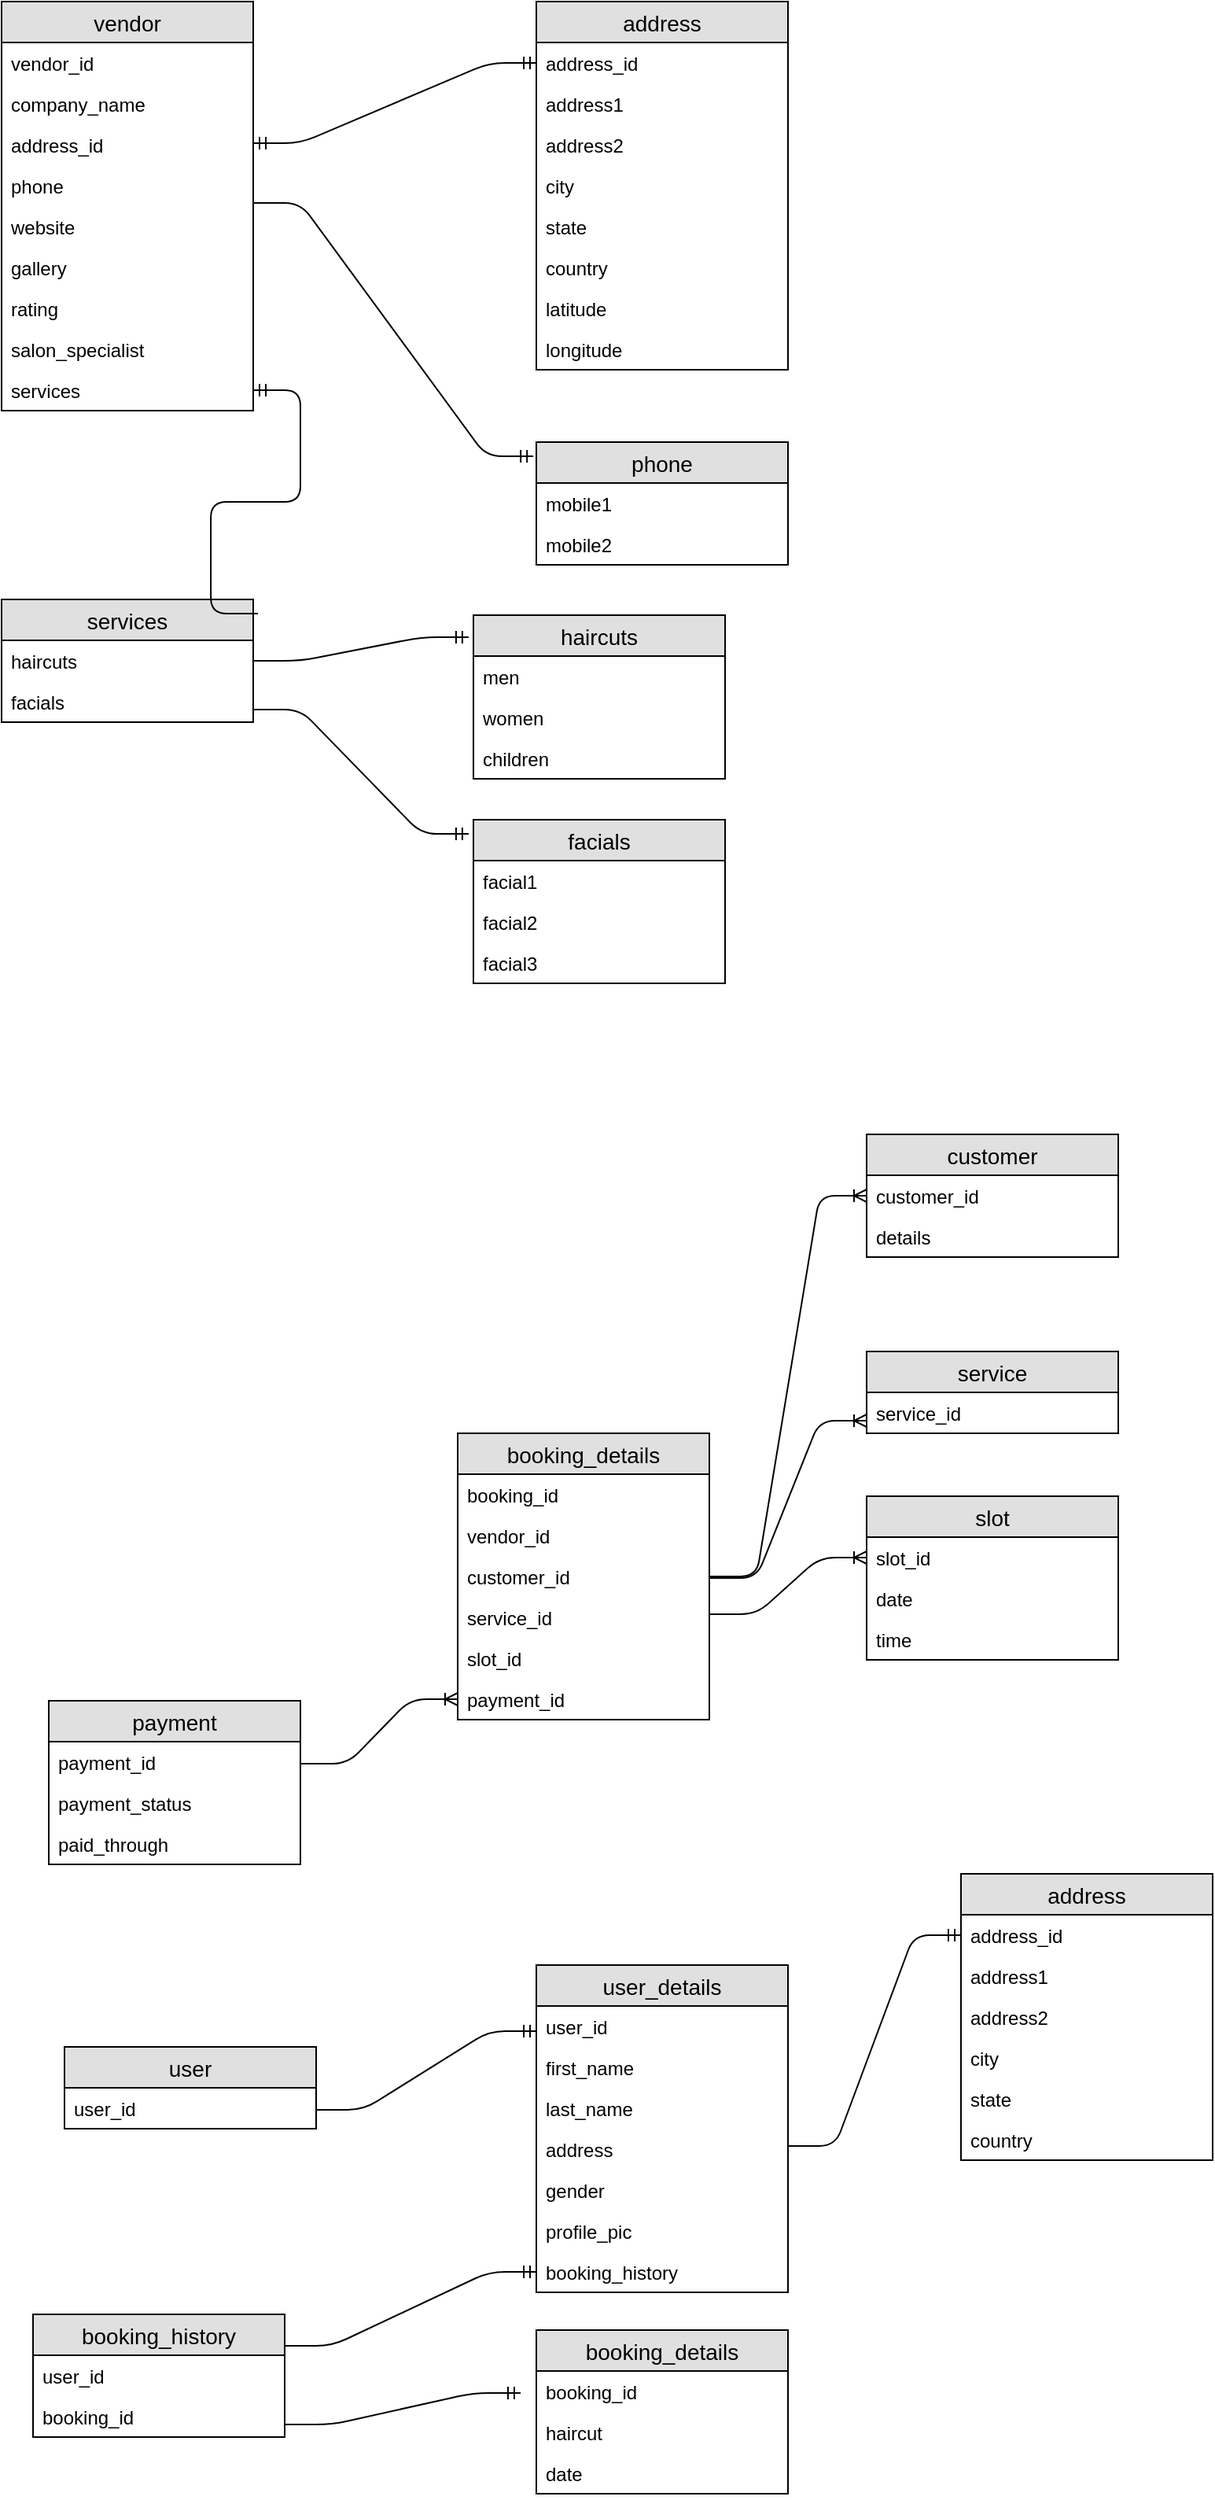 <mxfile version="12.3.3" type="github" pages="1">
  <diagram id="6Ot24iPqNrYB9kydtLQv" name="Page-1">
    <mxGraphModel dx="1186" dy="687" grid="1" gridSize="10" guides="1" tooltips="1" connect="1" arrows="1" fold="1" page="1" pageScale="1" pageWidth="850" pageHeight="1100" math="0" shadow="0">
      <root>
        <mxCell id="0"/>
        <mxCell id="1" parent="0"/>
        <mxCell id="uFHZn2Cr9thE2j85Ta_8-3" value="vendor" style="swimlane;fontStyle=0;childLayout=stackLayout;horizontal=1;startSize=26;fillColor=#e0e0e0;horizontalStack=0;resizeParent=1;resizeParentMax=0;resizeLast=0;collapsible=1;marginBottom=0;swimlaneFillColor=#ffffff;align=center;fontSize=14;" vertex="1" parent="1">
          <mxGeometry x="20" y="20" width="160" height="260" as="geometry"/>
        </mxCell>
        <mxCell id="uFHZn2Cr9thE2j85Ta_8-4" value="vendor_id&#xa;" style="text;strokeColor=none;fillColor=none;spacingLeft=4;spacingRight=4;overflow=hidden;rotatable=0;points=[[0,0.5],[1,0.5]];portConstraint=eastwest;fontSize=12;" vertex="1" parent="uFHZn2Cr9thE2j85Ta_8-3">
          <mxGeometry y="26" width="160" height="26" as="geometry"/>
        </mxCell>
        <mxCell id="uFHZn2Cr9thE2j85Ta_8-5" value="company_name" style="text;strokeColor=none;fillColor=none;spacingLeft=4;spacingRight=4;overflow=hidden;rotatable=0;points=[[0,0.5],[1,0.5]];portConstraint=eastwest;fontSize=12;" vertex="1" parent="uFHZn2Cr9thE2j85Ta_8-3">
          <mxGeometry y="52" width="160" height="26" as="geometry"/>
        </mxCell>
        <mxCell id="uFHZn2Cr9thE2j85Ta_8-6" value="address_id&#xa;" style="text;strokeColor=none;fillColor=none;spacingLeft=4;spacingRight=4;overflow=hidden;rotatable=0;points=[[0,0.5],[1,0.5]];portConstraint=eastwest;fontSize=12;" vertex="1" parent="uFHZn2Cr9thE2j85Ta_8-3">
          <mxGeometry y="78" width="160" height="26" as="geometry"/>
        </mxCell>
        <mxCell id="uFHZn2Cr9thE2j85Ta_8-7" value="phone" style="text;strokeColor=none;fillColor=none;spacingLeft=4;spacingRight=4;overflow=hidden;rotatable=0;points=[[0,0.5],[1,0.5]];portConstraint=eastwest;fontSize=12;" vertex="1" parent="uFHZn2Cr9thE2j85Ta_8-3">
          <mxGeometry y="104" width="160" height="26" as="geometry"/>
        </mxCell>
        <mxCell id="uFHZn2Cr9thE2j85Ta_8-22" value="website&#xa;" style="text;strokeColor=none;fillColor=none;spacingLeft=4;spacingRight=4;overflow=hidden;rotatable=0;points=[[0,0.5],[1,0.5]];portConstraint=eastwest;fontSize=12;" vertex="1" parent="uFHZn2Cr9thE2j85Ta_8-3">
          <mxGeometry y="130" width="160" height="26" as="geometry"/>
        </mxCell>
        <mxCell id="uFHZn2Cr9thE2j85Ta_8-54" value="gallery&#xa;" style="text;strokeColor=none;fillColor=none;spacingLeft=4;spacingRight=4;overflow=hidden;rotatable=0;points=[[0,0.5],[1,0.5]];portConstraint=eastwest;fontSize=12;" vertex="1" parent="uFHZn2Cr9thE2j85Ta_8-3">
          <mxGeometry y="156" width="160" height="26" as="geometry"/>
        </mxCell>
        <mxCell id="uFHZn2Cr9thE2j85Ta_8-55" value="rating" style="text;strokeColor=none;fillColor=none;spacingLeft=4;spacingRight=4;overflow=hidden;rotatable=0;points=[[0,0.5],[1,0.5]];portConstraint=eastwest;fontSize=12;" vertex="1" parent="uFHZn2Cr9thE2j85Ta_8-3">
          <mxGeometry y="182" width="160" height="26" as="geometry"/>
        </mxCell>
        <mxCell id="uFHZn2Cr9thE2j85Ta_8-56" value="salon_specialist" style="text;strokeColor=none;fillColor=none;spacingLeft=4;spacingRight=4;overflow=hidden;rotatable=0;points=[[0,0.5],[1,0.5]];portConstraint=eastwest;fontSize=12;" vertex="1" parent="uFHZn2Cr9thE2j85Ta_8-3">
          <mxGeometry y="208" width="160" height="26" as="geometry"/>
        </mxCell>
        <mxCell id="uFHZn2Cr9thE2j85Ta_8-32" value="services" style="text;strokeColor=none;fillColor=none;spacingLeft=4;spacingRight=4;overflow=hidden;rotatable=0;points=[[0,0.5],[1,0.5]];portConstraint=eastwest;fontSize=12;" vertex="1" parent="uFHZn2Cr9thE2j85Ta_8-3">
          <mxGeometry y="234" width="160" height="26" as="geometry"/>
        </mxCell>
        <mxCell id="uFHZn2Cr9thE2j85Ta_8-8" value="address" style="swimlane;fontStyle=0;childLayout=stackLayout;horizontal=1;startSize=26;fillColor=#e0e0e0;horizontalStack=0;resizeParent=1;resizeParentMax=0;resizeLast=0;collapsible=1;marginBottom=0;swimlaneFillColor=#ffffff;align=center;fontSize=14;" vertex="1" parent="1">
          <mxGeometry x="360" y="20" width="160" height="234" as="geometry"/>
        </mxCell>
        <mxCell id="uFHZn2Cr9thE2j85Ta_8-9" value="address_id&#xa;" style="text;strokeColor=none;fillColor=none;spacingLeft=4;spacingRight=4;overflow=hidden;rotatable=0;points=[[0,0.5],[1,0.5]];portConstraint=eastwest;fontSize=12;" vertex="1" parent="uFHZn2Cr9thE2j85Ta_8-8">
          <mxGeometry y="26" width="160" height="26" as="geometry"/>
        </mxCell>
        <mxCell id="uFHZn2Cr9thE2j85Ta_8-10" value="address1" style="text;strokeColor=none;fillColor=none;spacingLeft=4;spacingRight=4;overflow=hidden;rotatable=0;points=[[0,0.5],[1,0.5]];portConstraint=eastwest;fontSize=12;" vertex="1" parent="uFHZn2Cr9thE2j85Ta_8-8">
          <mxGeometry y="52" width="160" height="26" as="geometry"/>
        </mxCell>
        <mxCell id="uFHZn2Cr9thE2j85Ta_8-11" value="address2&#xa;" style="text;strokeColor=none;fillColor=none;spacingLeft=4;spacingRight=4;overflow=hidden;rotatable=0;points=[[0,0.5],[1,0.5]];portConstraint=eastwest;fontSize=12;" vertex="1" parent="uFHZn2Cr9thE2j85Ta_8-8">
          <mxGeometry y="78" width="160" height="26" as="geometry"/>
        </mxCell>
        <mxCell id="uFHZn2Cr9thE2j85Ta_8-12" value="city&#xa;" style="text;strokeColor=none;fillColor=none;spacingLeft=4;spacingRight=4;overflow=hidden;rotatable=0;points=[[0,0.5],[1,0.5]];portConstraint=eastwest;fontSize=12;" vertex="1" parent="uFHZn2Cr9thE2j85Ta_8-8">
          <mxGeometry y="104" width="160" height="26" as="geometry"/>
        </mxCell>
        <mxCell id="uFHZn2Cr9thE2j85Ta_8-13" value="state&#xa;" style="text;strokeColor=none;fillColor=none;spacingLeft=4;spacingRight=4;overflow=hidden;rotatable=0;points=[[0,0.5],[1,0.5]];portConstraint=eastwest;fontSize=12;" vertex="1" parent="uFHZn2Cr9thE2j85Ta_8-8">
          <mxGeometry y="130" width="160" height="26" as="geometry"/>
        </mxCell>
        <mxCell id="uFHZn2Cr9thE2j85Ta_8-17" value="country" style="text;strokeColor=none;fillColor=none;spacingLeft=4;spacingRight=4;overflow=hidden;rotatable=0;points=[[0,0.5],[1,0.5]];portConstraint=eastwest;fontSize=12;" vertex="1" parent="uFHZn2Cr9thE2j85Ta_8-8">
          <mxGeometry y="156" width="160" height="26" as="geometry"/>
        </mxCell>
        <mxCell id="uFHZn2Cr9thE2j85Ta_8-14" value="latitude" style="text;strokeColor=none;fillColor=none;spacingLeft=4;spacingRight=4;overflow=hidden;rotatable=0;points=[[0,0.5],[1,0.5]];portConstraint=eastwest;fontSize=12;" vertex="1" parent="uFHZn2Cr9thE2j85Ta_8-8">
          <mxGeometry y="182" width="160" height="26" as="geometry"/>
        </mxCell>
        <mxCell id="uFHZn2Cr9thE2j85Ta_8-15" value="longitude&#xa;" style="text;strokeColor=none;fillColor=none;spacingLeft=4;spacingRight=4;overflow=hidden;rotatable=0;points=[[0,0.5],[1,0.5]];portConstraint=eastwest;fontSize=12;" vertex="1" parent="uFHZn2Cr9thE2j85Ta_8-8">
          <mxGeometry y="208" width="160" height="26" as="geometry"/>
        </mxCell>
        <mxCell id="uFHZn2Cr9thE2j85Ta_8-18" value="phone" style="swimlane;fontStyle=0;childLayout=stackLayout;horizontal=1;startSize=26;fillColor=#e0e0e0;horizontalStack=0;resizeParent=1;resizeParentMax=0;resizeLast=0;collapsible=1;marginBottom=0;swimlaneFillColor=#ffffff;align=center;fontSize=14;" vertex="1" parent="1">
          <mxGeometry x="360" y="300" width="160" height="78" as="geometry"/>
        </mxCell>
        <mxCell id="uFHZn2Cr9thE2j85Ta_8-19" value="mobile1&#xa;" style="text;strokeColor=none;fillColor=none;spacingLeft=4;spacingRight=4;overflow=hidden;rotatable=0;points=[[0,0.5],[1,0.5]];portConstraint=eastwest;fontSize=12;" vertex="1" parent="uFHZn2Cr9thE2j85Ta_8-18">
          <mxGeometry y="26" width="160" height="26" as="geometry"/>
        </mxCell>
        <mxCell id="uFHZn2Cr9thE2j85Ta_8-20" value="mobile2&#xa;" style="text;strokeColor=none;fillColor=none;spacingLeft=4;spacingRight=4;overflow=hidden;rotatable=0;points=[[0,0.5],[1,0.5]];portConstraint=eastwest;fontSize=12;" vertex="1" parent="uFHZn2Cr9thE2j85Ta_8-18">
          <mxGeometry y="52" width="160" height="26" as="geometry"/>
        </mxCell>
        <mxCell id="uFHZn2Cr9thE2j85Ta_8-26" value="" style="edgeStyle=entityRelationEdgeStyle;fontSize=12;html=1;endArrow=ERmandOne;startArrow=ERmandOne;entryX=0;entryY=0.5;entryDx=0;entryDy=0;" edge="1" parent="1" target="uFHZn2Cr9thE2j85Ta_8-9">
          <mxGeometry width="100" height="100" relative="1" as="geometry">
            <mxPoint x="180" y="110" as="sourcePoint"/>
            <mxPoint x="280" y="10" as="targetPoint"/>
          </mxGeometry>
        </mxCell>
        <mxCell id="uFHZn2Cr9thE2j85Ta_8-27" value="" style="edgeStyle=entityRelationEdgeStyle;fontSize=12;html=1;endArrow=ERmandOne;entryX=-0.012;entryY=0.115;entryDx=0;entryDy=0;entryPerimeter=0;" edge="1" parent="1" target="uFHZn2Cr9thE2j85Ta_8-18">
          <mxGeometry width="100" height="100" relative="1" as="geometry">
            <mxPoint x="180" y="148" as="sourcePoint"/>
            <mxPoint x="350" y="310" as="targetPoint"/>
          </mxGeometry>
        </mxCell>
        <mxCell id="uFHZn2Cr9thE2j85Ta_8-28" value="services" style="swimlane;fontStyle=0;childLayout=stackLayout;horizontal=1;startSize=26;fillColor=#e0e0e0;horizontalStack=0;resizeParent=1;resizeParentMax=0;resizeLast=0;collapsible=1;marginBottom=0;swimlaneFillColor=#ffffff;align=center;fontSize=14;" vertex="1" parent="1">
          <mxGeometry x="20" y="400" width="160" height="78" as="geometry"/>
        </mxCell>
        <mxCell id="uFHZn2Cr9thE2j85Ta_8-29" value="haircuts&#xa;" style="text;strokeColor=none;fillColor=none;spacingLeft=4;spacingRight=4;overflow=hidden;rotatable=0;points=[[0,0.5],[1,0.5]];portConstraint=eastwest;fontSize=12;" vertex="1" parent="uFHZn2Cr9thE2j85Ta_8-28">
          <mxGeometry y="26" width="160" height="26" as="geometry"/>
        </mxCell>
        <mxCell id="uFHZn2Cr9thE2j85Ta_8-30" value="facials" style="text;strokeColor=none;fillColor=none;spacingLeft=4;spacingRight=4;overflow=hidden;rotatable=0;points=[[0,0.5],[1,0.5]];portConstraint=eastwest;fontSize=12;" vertex="1" parent="uFHZn2Cr9thE2j85Ta_8-28">
          <mxGeometry y="52" width="160" height="26" as="geometry"/>
        </mxCell>
        <mxCell id="uFHZn2Cr9thE2j85Ta_8-33" value="" style="edgeStyle=entityRelationEdgeStyle;fontSize=12;html=1;endArrow=ERmandOne;exitX=1.019;exitY=0.115;exitDx=0;exitDy=0;exitPerimeter=0;" edge="1" parent="1" source="uFHZn2Cr9thE2j85Ta_8-28" target="uFHZn2Cr9thE2j85Ta_8-32">
          <mxGeometry width="100" height="100" relative="1" as="geometry">
            <mxPoint x="190" y="410" as="sourcePoint"/>
            <mxPoint x="20" y="190" as="targetPoint"/>
          </mxGeometry>
        </mxCell>
        <mxCell id="uFHZn2Cr9thE2j85Ta_8-34" value="haircuts" style="swimlane;fontStyle=0;childLayout=stackLayout;horizontal=1;startSize=26;fillColor=#e0e0e0;horizontalStack=0;resizeParent=1;resizeParentMax=0;resizeLast=0;collapsible=1;marginBottom=0;swimlaneFillColor=#ffffff;align=center;fontSize=14;" vertex="1" parent="1">
          <mxGeometry x="320" y="410" width="160" height="104" as="geometry"/>
        </mxCell>
        <mxCell id="uFHZn2Cr9thE2j85Ta_8-35" value="men" style="text;strokeColor=none;fillColor=none;spacingLeft=4;spacingRight=4;overflow=hidden;rotatable=0;points=[[0,0.5],[1,0.5]];portConstraint=eastwest;fontSize=12;" vertex="1" parent="uFHZn2Cr9thE2j85Ta_8-34">
          <mxGeometry y="26" width="160" height="26" as="geometry"/>
        </mxCell>
        <mxCell id="uFHZn2Cr9thE2j85Ta_8-36" value="women" style="text;strokeColor=none;fillColor=none;spacingLeft=4;spacingRight=4;overflow=hidden;rotatable=0;points=[[0,0.5],[1,0.5]];portConstraint=eastwest;fontSize=12;" vertex="1" parent="uFHZn2Cr9thE2j85Ta_8-34">
          <mxGeometry y="52" width="160" height="26" as="geometry"/>
        </mxCell>
        <mxCell id="uFHZn2Cr9thE2j85Ta_8-37" value="children&#xa;" style="text;strokeColor=none;fillColor=none;spacingLeft=4;spacingRight=4;overflow=hidden;rotatable=0;points=[[0,0.5],[1,0.5]];portConstraint=eastwest;fontSize=12;" vertex="1" parent="uFHZn2Cr9thE2j85Ta_8-34">
          <mxGeometry y="78" width="160" height="26" as="geometry"/>
        </mxCell>
        <mxCell id="uFHZn2Cr9thE2j85Ta_8-38" value="facials" style="swimlane;fontStyle=0;childLayout=stackLayout;horizontal=1;startSize=26;fillColor=#e0e0e0;horizontalStack=0;resizeParent=1;resizeParentMax=0;resizeLast=0;collapsible=1;marginBottom=0;swimlaneFillColor=#ffffff;align=center;fontSize=14;" vertex="1" parent="1">
          <mxGeometry x="320" y="540" width="160" height="104" as="geometry"/>
        </mxCell>
        <mxCell id="uFHZn2Cr9thE2j85Ta_8-39" value="facial1&#xa;" style="text;strokeColor=none;fillColor=none;spacingLeft=4;spacingRight=4;overflow=hidden;rotatable=0;points=[[0,0.5],[1,0.5]];portConstraint=eastwest;fontSize=12;" vertex="1" parent="uFHZn2Cr9thE2j85Ta_8-38">
          <mxGeometry y="26" width="160" height="26" as="geometry"/>
        </mxCell>
        <mxCell id="uFHZn2Cr9thE2j85Ta_8-40" value="facial2" style="text;strokeColor=none;fillColor=none;spacingLeft=4;spacingRight=4;overflow=hidden;rotatable=0;points=[[0,0.5],[1,0.5]];portConstraint=eastwest;fontSize=12;" vertex="1" parent="uFHZn2Cr9thE2j85Ta_8-38">
          <mxGeometry y="52" width="160" height="26" as="geometry"/>
        </mxCell>
        <mxCell id="uFHZn2Cr9thE2j85Ta_8-41" value="facial3&#xa;" style="text;strokeColor=none;fillColor=none;spacingLeft=4;spacingRight=4;overflow=hidden;rotatable=0;points=[[0,0.5],[1,0.5]];portConstraint=eastwest;fontSize=12;" vertex="1" parent="uFHZn2Cr9thE2j85Ta_8-38">
          <mxGeometry y="78" width="160" height="26" as="geometry"/>
        </mxCell>
        <mxCell id="uFHZn2Cr9thE2j85Ta_8-42" value="" style="edgeStyle=entityRelationEdgeStyle;fontSize=12;html=1;endArrow=ERmandOne;entryX=-0.019;entryY=0.135;entryDx=0;entryDy=0;entryPerimeter=0;" edge="1" parent="1" target="uFHZn2Cr9thE2j85Ta_8-34">
          <mxGeometry width="100" height="100" relative="1" as="geometry">
            <mxPoint x="180" y="439" as="sourcePoint"/>
            <mxPoint x="280" y="339" as="targetPoint"/>
          </mxGeometry>
        </mxCell>
        <mxCell id="uFHZn2Cr9thE2j85Ta_8-43" value="" style="edgeStyle=entityRelationEdgeStyle;fontSize=12;html=1;endArrow=ERmandOne;entryX=-0.019;entryY=0.087;entryDx=0;entryDy=0;entryPerimeter=0;" edge="1" parent="1" target="uFHZn2Cr9thE2j85Ta_8-38">
          <mxGeometry width="100" height="100" relative="1" as="geometry">
            <mxPoint x="180" y="470" as="sourcePoint"/>
            <mxPoint x="310" y="550" as="targetPoint"/>
          </mxGeometry>
        </mxCell>
        <mxCell id="uFHZn2Cr9thE2j85Ta_8-49" value="booking_details" style="swimlane;fontStyle=0;childLayout=stackLayout;horizontal=1;startSize=26;fillColor=#e0e0e0;horizontalStack=0;resizeParent=1;resizeParentMax=0;resizeLast=0;collapsible=1;marginBottom=0;swimlaneFillColor=#ffffff;align=center;fontSize=14;" vertex="1" parent="1">
          <mxGeometry x="310" y="930" width="160" height="182" as="geometry"/>
        </mxCell>
        <mxCell id="uFHZn2Cr9thE2j85Ta_8-86" value="booking_id" style="text;strokeColor=none;fillColor=none;spacingLeft=4;spacingRight=4;overflow=hidden;rotatable=0;points=[[0,0.5],[1,0.5]];portConstraint=eastwest;fontSize=12;" vertex="1" parent="uFHZn2Cr9thE2j85Ta_8-49">
          <mxGeometry y="26" width="160" height="26" as="geometry"/>
        </mxCell>
        <mxCell id="uFHZn2Cr9thE2j85Ta_8-50" value="vendor_id" style="text;strokeColor=none;fillColor=none;spacingLeft=4;spacingRight=4;overflow=hidden;rotatable=0;points=[[0,0.5],[1,0.5]];portConstraint=eastwest;fontSize=12;" vertex="1" parent="uFHZn2Cr9thE2j85Ta_8-49">
          <mxGeometry y="52" width="160" height="26" as="geometry"/>
        </mxCell>
        <mxCell id="uFHZn2Cr9thE2j85Ta_8-51" value="customer_id" style="text;strokeColor=none;fillColor=none;spacingLeft=4;spacingRight=4;overflow=hidden;rotatable=0;points=[[0,0.5],[1,0.5]];portConstraint=eastwest;fontSize=12;" vertex="1" parent="uFHZn2Cr9thE2j85Ta_8-49">
          <mxGeometry y="78" width="160" height="26" as="geometry"/>
        </mxCell>
        <mxCell id="uFHZn2Cr9thE2j85Ta_8-70" value="service_id&#xa;" style="text;strokeColor=none;fillColor=none;spacingLeft=4;spacingRight=4;overflow=hidden;rotatable=0;points=[[0,0.5],[1,0.5]];portConstraint=eastwest;fontSize=12;" vertex="1" parent="uFHZn2Cr9thE2j85Ta_8-49">
          <mxGeometry y="104" width="160" height="26" as="geometry"/>
        </mxCell>
        <mxCell id="uFHZn2Cr9thE2j85Ta_8-77" value="slot_id" style="text;strokeColor=none;fillColor=none;spacingLeft=4;spacingRight=4;overflow=hidden;rotatable=0;points=[[0,0.5],[1,0.5]];portConstraint=eastwest;fontSize=12;" vertex="1" parent="uFHZn2Cr9thE2j85Ta_8-49">
          <mxGeometry y="130" width="160" height="26" as="geometry"/>
        </mxCell>
        <mxCell id="uFHZn2Cr9thE2j85Ta_8-52" value="payment_id" style="text;strokeColor=none;fillColor=none;spacingLeft=4;spacingRight=4;overflow=hidden;rotatable=0;points=[[0,0.5],[1,0.5]];portConstraint=eastwest;fontSize=12;" vertex="1" parent="uFHZn2Cr9thE2j85Ta_8-49">
          <mxGeometry y="156" width="160" height="26" as="geometry"/>
        </mxCell>
        <mxCell id="uFHZn2Cr9thE2j85Ta_8-58" value="customer" style="swimlane;fontStyle=0;childLayout=stackLayout;horizontal=1;startSize=26;fillColor=#e0e0e0;horizontalStack=0;resizeParent=1;resizeParentMax=0;resizeLast=0;collapsible=1;marginBottom=0;swimlaneFillColor=#ffffff;align=center;fontSize=14;" vertex="1" parent="1">
          <mxGeometry x="570" y="740" width="160" height="78" as="geometry"/>
        </mxCell>
        <mxCell id="uFHZn2Cr9thE2j85Ta_8-59" value="customer_id&#xa;" style="text;strokeColor=none;fillColor=none;spacingLeft=4;spacingRight=4;overflow=hidden;rotatable=0;points=[[0,0.5],[1,0.5]];portConstraint=eastwest;fontSize=12;" vertex="1" parent="uFHZn2Cr9thE2j85Ta_8-58">
          <mxGeometry y="26" width="160" height="26" as="geometry"/>
        </mxCell>
        <mxCell id="uFHZn2Cr9thE2j85Ta_8-60" value="details" style="text;strokeColor=none;fillColor=none;spacingLeft=4;spacingRight=4;overflow=hidden;rotatable=0;points=[[0,0.5],[1,0.5]];portConstraint=eastwest;fontSize=12;" vertex="1" parent="uFHZn2Cr9thE2j85Ta_8-58">
          <mxGeometry y="52" width="160" height="26" as="geometry"/>
        </mxCell>
        <mxCell id="uFHZn2Cr9thE2j85Ta_8-62" value="" style="edgeStyle=entityRelationEdgeStyle;fontSize=12;html=1;endArrow=ERoneToMany;exitX=1;exitY=0.5;exitDx=0;exitDy=0;" edge="1" parent="1" source="uFHZn2Cr9thE2j85Ta_8-51">
          <mxGeometry width="100" height="100" relative="1" as="geometry">
            <mxPoint x="470" y="879" as="sourcePoint"/>
            <mxPoint x="570" y="779" as="targetPoint"/>
          </mxGeometry>
        </mxCell>
        <mxCell id="uFHZn2Cr9thE2j85Ta_8-65" value="service" style="swimlane;fontStyle=0;childLayout=stackLayout;horizontal=1;startSize=26;fillColor=#e0e0e0;horizontalStack=0;resizeParent=1;resizeParentMax=0;resizeLast=0;collapsible=1;marginBottom=0;swimlaneFillColor=#ffffff;align=center;fontSize=14;" vertex="1" parent="1">
          <mxGeometry x="570" y="878" width="160" height="52" as="geometry"/>
        </mxCell>
        <mxCell id="uFHZn2Cr9thE2j85Ta_8-66" value="service_id" style="text;strokeColor=none;fillColor=none;spacingLeft=4;spacingRight=4;overflow=hidden;rotatable=0;points=[[0,0.5],[1,0.5]];portConstraint=eastwest;fontSize=12;" vertex="1" parent="uFHZn2Cr9thE2j85Ta_8-65">
          <mxGeometry y="26" width="160" height="26" as="geometry"/>
        </mxCell>
        <mxCell id="uFHZn2Cr9thE2j85Ta_8-69" value="" style="edgeStyle=entityRelationEdgeStyle;fontSize=12;html=1;endArrow=ERoneToMany;" edge="1" parent="1">
          <mxGeometry width="100" height="100" relative="1" as="geometry">
            <mxPoint x="470" y="1022" as="sourcePoint"/>
            <mxPoint x="570" y="922" as="targetPoint"/>
          </mxGeometry>
        </mxCell>
        <mxCell id="uFHZn2Cr9thE2j85Ta_8-71" value="slot" style="swimlane;fontStyle=0;childLayout=stackLayout;horizontal=1;startSize=26;fillColor=#e0e0e0;horizontalStack=0;resizeParent=1;resizeParentMax=0;resizeLast=0;collapsible=1;marginBottom=0;swimlaneFillColor=#ffffff;align=center;fontSize=14;" vertex="1" parent="1">
          <mxGeometry x="570" y="970" width="160" height="104" as="geometry"/>
        </mxCell>
        <mxCell id="uFHZn2Cr9thE2j85Ta_8-72" value="slot_id" style="text;strokeColor=none;fillColor=none;spacingLeft=4;spacingRight=4;overflow=hidden;rotatable=0;points=[[0,0.5],[1,0.5]];portConstraint=eastwest;fontSize=12;" vertex="1" parent="uFHZn2Cr9thE2j85Ta_8-71">
          <mxGeometry y="26" width="160" height="26" as="geometry"/>
        </mxCell>
        <mxCell id="uFHZn2Cr9thE2j85Ta_8-73" value="date" style="text;strokeColor=none;fillColor=none;spacingLeft=4;spacingRight=4;overflow=hidden;rotatable=0;points=[[0,0.5],[1,0.5]];portConstraint=eastwest;fontSize=12;" vertex="1" parent="uFHZn2Cr9thE2j85Ta_8-71">
          <mxGeometry y="52" width="160" height="26" as="geometry"/>
        </mxCell>
        <mxCell id="uFHZn2Cr9thE2j85Ta_8-74" value="time" style="text;strokeColor=none;fillColor=none;spacingLeft=4;spacingRight=4;overflow=hidden;rotatable=0;points=[[0,0.5],[1,0.5]];portConstraint=eastwest;fontSize=12;" vertex="1" parent="uFHZn2Cr9thE2j85Ta_8-71">
          <mxGeometry y="78" width="160" height="26" as="geometry"/>
        </mxCell>
        <mxCell id="uFHZn2Cr9thE2j85Ta_8-75" value="" style="edgeStyle=entityRelationEdgeStyle;fontSize=12;html=1;endArrow=ERoneToMany;entryX=0;entryY=0.5;entryDx=0;entryDy=0;" edge="1" parent="1" target="uFHZn2Cr9thE2j85Ta_8-72">
          <mxGeometry width="100" height="100" relative="1" as="geometry">
            <mxPoint x="470" y="1045" as="sourcePoint"/>
            <mxPoint x="560" y="1010" as="targetPoint"/>
          </mxGeometry>
        </mxCell>
        <mxCell id="uFHZn2Cr9thE2j85Ta_8-78" value="payment" style="swimlane;fontStyle=0;childLayout=stackLayout;horizontal=1;startSize=26;fillColor=#e0e0e0;horizontalStack=0;resizeParent=1;resizeParentMax=0;resizeLast=0;collapsible=1;marginBottom=0;swimlaneFillColor=#ffffff;align=center;fontSize=14;" vertex="1" parent="1">
          <mxGeometry x="50" y="1100" width="160" height="104" as="geometry"/>
        </mxCell>
        <mxCell id="uFHZn2Cr9thE2j85Ta_8-79" value="payment_id" style="text;strokeColor=none;fillColor=none;spacingLeft=4;spacingRight=4;overflow=hidden;rotatable=0;points=[[0,0.5],[1,0.5]];portConstraint=eastwest;fontSize=12;" vertex="1" parent="uFHZn2Cr9thE2j85Ta_8-78">
          <mxGeometry y="26" width="160" height="26" as="geometry"/>
        </mxCell>
        <mxCell id="uFHZn2Cr9thE2j85Ta_8-80" value="payment_status" style="text;strokeColor=none;fillColor=none;spacingLeft=4;spacingRight=4;overflow=hidden;rotatable=0;points=[[0,0.5],[1,0.5]];portConstraint=eastwest;fontSize=12;" vertex="1" parent="uFHZn2Cr9thE2j85Ta_8-78">
          <mxGeometry y="52" width="160" height="26" as="geometry"/>
        </mxCell>
        <mxCell id="uFHZn2Cr9thE2j85Ta_8-81" value="paid_through" style="text;strokeColor=none;fillColor=none;spacingLeft=4;spacingRight=4;overflow=hidden;rotatable=0;points=[[0,0.5],[1,0.5]];portConstraint=eastwest;fontSize=12;" vertex="1" parent="uFHZn2Cr9thE2j85Ta_8-78">
          <mxGeometry y="78" width="160" height="26" as="geometry"/>
        </mxCell>
        <mxCell id="uFHZn2Cr9thE2j85Ta_8-82" value="" style="edgeStyle=entityRelationEdgeStyle;fontSize=12;html=1;endArrow=ERoneToMany;entryX=0;entryY=0.5;entryDx=0;entryDy=0;" edge="1" parent="1" target="uFHZn2Cr9thE2j85Ta_8-52">
          <mxGeometry width="100" height="100" relative="1" as="geometry">
            <mxPoint x="210" y="1140" as="sourcePoint"/>
            <mxPoint x="310" y="1040" as="targetPoint"/>
          </mxGeometry>
        </mxCell>
        <mxCell id="uFHZn2Cr9thE2j85Ta_8-87" value="user" style="swimlane;fontStyle=0;childLayout=stackLayout;horizontal=1;startSize=26;fillColor=#e0e0e0;horizontalStack=0;resizeParent=1;resizeParentMax=0;resizeLast=0;collapsible=1;marginBottom=0;swimlaneFillColor=#ffffff;align=center;fontSize=14;" vertex="1" parent="1">
          <mxGeometry x="60" y="1320" width="160" height="52" as="geometry"/>
        </mxCell>
        <mxCell id="uFHZn2Cr9thE2j85Ta_8-88" value="user_id" style="text;strokeColor=none;fillColor=none;spacingLeft=4;spacingRight=4;overflow=hidden;rotatable=0;points=[[0,0.5],[1,0.5]];portConstraint=eastwest;fontSize=12;" vertex="1" parent="uFHZn2Cr9thE2j85Ta_8-87">
          <mxGeometry y="26" width="160" height="26" as="geometry"/>
        </mxCell>
        <mxCell id="uFHZn2Cr9thE2j85Ta_8-91" value="user_details" style="swimlane;fontStyle=0;childLayout=stackLayout;horizontal=1;startSize=26;fillColor=#e0e0e0;horizontalStack=0;resizeParent=1;resizeParentMax=0;resizeLast=0;collapsible=1;marginBottom=0;swimlaneFillColor=#ffffff;align=center;fontSize=14;" vertex="1" parent="1">
          <mxGeometry x="360" y="1268" width="160" height="208" as="geometry"/>
        </mxCell>
        <mxCell id="uFHZn2Cr9thE2j85Ta_8-97" value="user_id" style="text;strokeColor=none;fillColor=none;spacingLeft=4;spacingRight=4;overflow=hidden;rotatable=0;points=[[0,0.5],[1,0.5]];portConstraint=eastwest;fontSize=12;" vertex="1" parent="uFHZn2Cr9thE2j85Ta_8-91">
          <mxGeometry y="26" width="160" height="26" as="geometry"/>
        </mxCell>
        <mxCell id="uFHZn2Cr9thE2j85Ta_8-92" value="first_name" style="text;strokeColor=none;fillColor=none;spacingLeft=4;spacingRight=4;overflow=hidden;rotatable=0;points=[[0,0.5],[1,0.5]];portConstraint=eastwest;fontSize=12;" vertex="1" parent="uFHZn2Cr9thE2j85Ta_8-91">
          <mxGeometry y="52" width="160" height="26" as="geometry"/>
        </mxCell>
        <mxCell id="uFHZn2Cr9thE2j85Ta_8-93" value="last_name" style="text;strokeColor=none;fillColor=none;spacingLeft=4;spacingRight=4;overflow=hidden;rotatable=0;points=[[0,0.5],[1,0.5]];portConstraint=eastwest;fontSize=12;" vertex="1" parent="uFHZn2Cr9thE2j85Ta_8-91">
          <mxGeometry y="78" width="160" height="26" as="geometry"/>
        </mxCell>
        <mxCell id="uFHZn2Cr9thE2j85Ta_8-108" value="address" style="text;strokeColor=none;fillColor=none;spacingLeft=4;spacingRight=4;overflow=hidden;rotatable=0;points=[[0,0.5],[1,0.5]];portConstraint=eastwest;fontSize=12;" vertex="1" parent="uFHZn2Cr9thE2j85Ta_8-91">
          <mxGeometry y="104" width="160" height="26" as="geometry"/>
        </mxCell>
        <mxCell id="uFHZn2Cr9thE2j85Ta_8-109" value="gender" style="text;strokeColor=none;fillColor=none;spacingLeft=4;spacingRight=4;overflow=hidden;rotatable=0;points=[[0,0.5],[1,0.5]];portConstraint=eastwest;fontSize=12;" vertex="1" parent="uFHZn2Cr9thE2j85Ta_8-91">
          <mxGeometry y="130" width="160" height="26" as="geometry"/>
        </mxCell>
        <mxCell id="uFHZn2Cr9thE2j85Ta_8-110" value="profile_pic" style="text;strokeColor=none;fillColor=none;spacingLeft=4;spacingRight=4;overflow=hidden;rotatable=0;points=[[0,0.5],[1,0.5]];portConstraint=eastwest;fontSize=12;" vertex="1" parent="uFHZn2Cr9thE2j85Ta_8-91">
          <mxGeometry y="156" width="160" height="26" as="geometry"/>
        </mxCell>
        <mxCell id="uFHZn2Cr9thE2j85Ta_8-94" value="booking_history" style="text;strokeColor=none;fillColor=none;spacingLeft=4;spacingRight=4;overflow=hidden;rotatable=0;points=[[0,0.5],[1,0.5]];portConstraint=eastwest;fontSize=12;" vertex="1" parent="uFHZn2Cr9thE2j85Ta_8-91">
          <mxGeometry y="182" width="160" height="26" as="geometry"/>
        </mxCell>
        <mxCell id="uFHZn2Cr9thE2j85Ta_8-95" value="" style="edgeStyle=entityRelationEdgeStyle;fontSize=12;html=1;endArrow=ERmandOne;entryX=0;entryY=0.615;entryDx=0;entryDy=0;entryPerimeter=0;" edge="1" parent="1" target="uFHZn2Cr9thE2j85Ta_8-97">
          <mxGeometry width="100" height="100" relative="1" as="geometry">
            <mxPoint x="220" y="1360" as="sourcePoint"/>
            <mxPoint x="350" y="1300" as="targetPoint"/>
          </mxGeometry>
        </mxCell>
        <mxCell id="uFHZn2Cr9thE2j85Ta_8-98" value="address" style="swimlane;fontStyle=0;childLayout=stackLayout;horizontal=1;startSize=26;fillColor=#e0e0e0;horizontalStack=0;resizeParent=1;resizeParentMax=0;resizeLast=0;collapsible=1;marginBottom=0;swimlaneFillColor=#ffffff;align=center;fontSize=14;" vertex="1" parent="1">
          <mxGeometry x="630" y="1210" width="160" height="182" as="geometry"/>
        </mxCell>
        <mxCell id="uFHZn2Cr9thE2j85Ta_8-99" value="address_id&#xa;" style="text;strokeColor=none;fillColor=none;spacingLeft=4;spacingRight=4;overflow=hidden;rotatable=0;points=[[0,0.5],[1,0.5]];portConstraint=eastwest;fontSize=12;" vertex="1" parent="uFHZn2Cr9thE2j85Ta_8-98">
          <mxGeometry y="26" width="160" height="26" as="geometry"/>
        </mxCell>
        <mxCell id="uFHZn2Cr9thE2j85Ta_8-100" value="address1" style="text;strokeColor=none;fillColor=none;spacingLeft=4;spacingRight=4;overflow=hidden;rotatable=0;points=[[0,0.5],[1,0.5]];portConstraint=eastwest;fontSize=12;" vertex="1" parent="uFHZn2Cr9thE2j85Ta_8-98">
          <mxGeometry y="52" width="160" height="26" as="geometry"/>
        </mxCell>
        <mxCell id="uFHZn2Cr9thE2j85Ta_8-101" value="address2&#xa;" style="text;strokeColor=none;fillColor=none;spacingLeft=4;spacingRight=4;overflow=hidden;rotatable=0;points=[[0,0.5],[1,0.5]];portConstraint=eastwest;fontSize=12;" vertex="1" parent="uFHZn2Cr9thE2j85Ta_8-98">
          <mxGeometry y="78" width="160" height="26" as="geometry"/>
        </mxCell>
        <mxCell id="uFHZn2Cr9thE2j85Ta_8-102" value="city&#xa;" style="text;strokeColor=none;fillColor=none;spacingLeft=4;spacingRight=4;overflow=hidden;rotatable=0;points=[[0,0.5],[1,0.5]];portConstraint=eastwest;fontSize=12;" vertex="1" parent="uFHZn2Cr9thE2j85Ta_8-98">
          <mxGeometry y="104" width="160" height="26" as="geometry"/>
        </mxCell>
        <mxCell id="uFHZn2Cr9thE2j85Ta_8-103" value="state&#xa;" style="text;strokeColor=none;fillColor=none;spacingLeft=4;spacingRight=4;overflow=hidden;rotatable=0;points=[[0,0.5],[1,0.5]];portConstraint=eastwest;fontSize=12;" vertex="1" parent="uFHZn2Cr9thE2j85Ta_8-98">
          <mxGeometry y="130" width="160" height="26" as="geometry"/>
        </mxCell>
        <mxCell id="uFHZn2Cr9thE2j85Ta_8-104" value="country" style="text;strokeColor=none;fillColor=none;spacingLeft=4;spacingRight=4;overflow=hidden;rotatable=0;points=[[0,0.5],[1,0.5]];portConstraint=eastwest;fontSize=12;" vertex="1" parent="uFHZn2Cr9thE2j85Ta_8-98">
          <mxGeometry y="156" width="160" height="26" as="geometry"/>
        </mxCell>
        <mxCell id="uFHZn2Cr9thE2j85Ta_8-107" value="" style="edgeStyle=entityRelationEdgeStyle;fontSize=12;html=1;endArrow=ERmandOne;entryX=0;entryY=0.5;entryDx=0;entryDy=0;" edge="1" parent="1" target="uFHZn2Cr9thE2j85Ta_8-99">
          <mxGeometry width="100" height="100" relative="1" as="geometry">
            <mxPoint x="520" y="1383" as="sourcePoint"/>
            <mxPoint x="620" y="1283" as="targetPoint"/>
          </mxGeometry>
        </mxCell>
        <mxCell id="uFHZn2Cr9thE2j85Ta_8-111" value="booking_history" style="swimlane;fontStyle=0;childLayout=stackLayout;horizontal=1;startSize=26;fillColor=#e0e0e0;horizontalStack=0;resizeParent=1;resizeParentMax=0;resizeLast=0;collapsible=1;marginBottom=0;swimlaneFillColor=#ffffff;align=center;fontSize=14;" vertex="1" parent="1">
          <mxGeometry x="40" y="1490" width="160" height="78" as="geometry"/>
        </mxCell>
        <mxCell id="uFHZn2Cr9thE2j85Ta_8-112" value="user_id" style="text;strokeColor=none;fillColor=none;spacingLeft=4;spacingRight=4;overflow=hidden;rotatable=0;points=[[0,0.5],[1,0.5]];portConstraint=eastwest;fontSize=12;" vertex="1" parent="uFHZn2Cr9thE2j85Ta_8-111">
          <mxGeometry y="26" width="160" height="26" as="geometry"/>
        </mxCell>
        <mxCell id="uFHZn2Cr9thE2j85Ta_8-113" value="booking_id" style="text;strokeColor=none;fillColor=none;spacingLeft=4;spacingRight=4;overflow=hidden;rotatable=0;points=[[0,0.5],[1,0.5]];portConstraint=eastwest;fontSize=12;" vertex="1" parent="uFHZn2Cr9thE2j85Ta_8-111">
          <mxGeometry y="52" width="160" height="26" as="geometry"/>
        </mxCell>
        <mxCell id="uFHZn2Cr9thE2j85Ta_8-115" value="" style="edgeStyle=entityRelationEdgeStyle;fontSize=12;html=1;endArrow=ERmandOne;entryX=0;entryY=0.5;entryDx=0;entryDy=0;" edge="1" parent="1" target="uFHZn2Cr9thE2j85Ta_8-94">
          <mxGeometry width="100" height="100" relative="1" as="geometry">
            <mxPoint x="200" y="1510" as="sourcePoint"/>
            <mxPoint x="300" y="1410" as="targetPoint"/>
          </mxGeometry>
        </mxCell>
        <mxCell id="uFHZn2Cr9thE2j85Ta_8-116" value="booking_details" style="swimlane;fontStyle=0;childLayout=stackLayout;horizontal=1;startSize=26;fillColor=#e0e0e0;horizontalStack=0;resizeParent=1;resizeParentMax=0;resizeLast=0;collapsible=1;marginBottom=0;swimlaneFillColor=#ffffff;align=center;fontSize=14;" vertex="1" parent="1">
          <mxGeometry x="360" y="1500" width="160" height="104" as="geometry"/>
        </mxCell>
        <mxCell id="uFHZn2Cr9thE2j85Ta_8-117" value="booking_id" style="text;strokeColor=none;fillColor=none;spacingLeft=4;spacingRight=4;overflow=hidden;rotatable=0;points=[[0,0.5],[1,0.5]];portConstraint=eastwest;fontSize=12;" vertex="1" parent="uFHZn2Cr9thE2j85Ta_8-116">
          <mxGeometry y="26" width="160" height="26" as="geometry"/>
        </mxCell>
        <mxCell id="uFHZn2Cr9thE2j85Ta_8-118" value="haircut" style="text;strokeColor=none;fillColor=none;spacingLeft=4;spacingRight=4;overflow=hidden;rotatable=0;points=[[0,0.5],[1,0.5]];portConstraint=eastwest;fontSize=12;" vertex="1" parent="uFHZn2Cr9thE2j85Ta_8-116">
          <mxGeometry y="52" width="160" height="26" as="geometry"/>
        </mxCell>
        <mxCell id="uFHZn2Cr9thE2j85Ta_8-119" value="date" style="text;strokeColor=none;fillColor=none;spacingLeft=4;spacingRight=4;overflow=hidden;rotatable=0;points=[[0,0.5],[1,0.5]];portConstraint=eastwest;fontSize=12;" vertex="1" parent="uFHZn2Cr9thE2j85Ta_8-116">
          <mxGeometry y="78" width="160" height="26" as="geometry"/>
        </mxCell>
        <mxCell id="uFHZn2Cr9thE2j85Ta_8-120" value="" style="edgeStyle=entityRelationEdgeStyle;fontSize=12;html=1;endArrow=ERmandOne;" edge="1" parent="1">
          <mxGeometry width="100" height="100" relative="1" as="geometry">
            <mxPoint x="200" y="1560" as="sourcePoint"/>
            <mxPoint x="350" y="1540" as="targetPoint"/>
          </mxGeometry>
        </mxCell>
      </root>
    </mxGraphModel>
  </diagram>
</mxfile>
